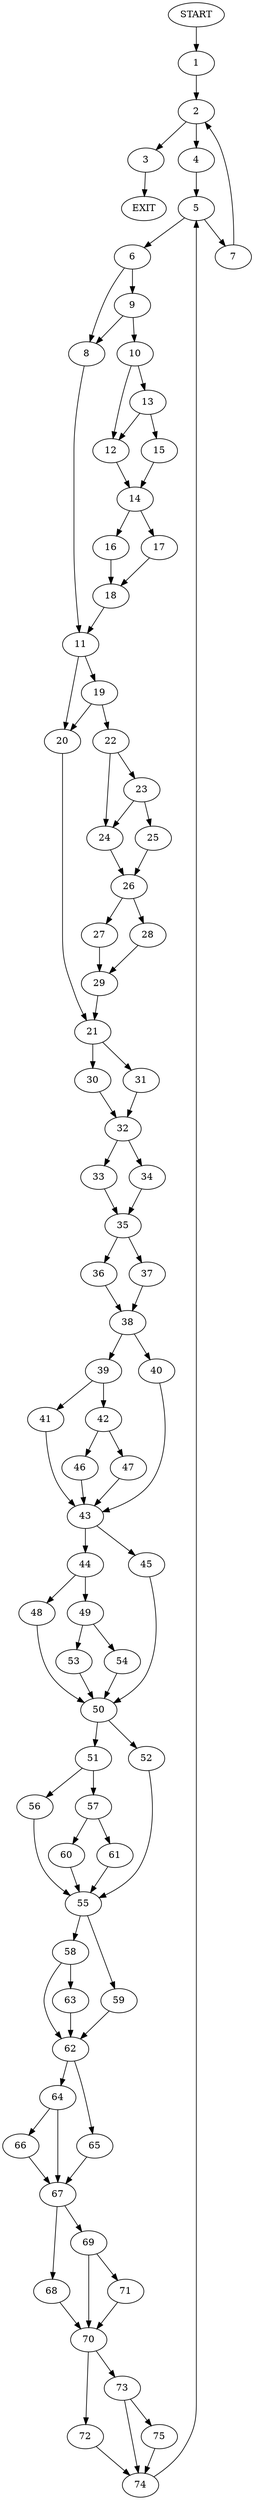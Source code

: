 digraph {
0 [label="START"]
76 [label="EXIT"]
0 -> 1
1 -> 2
2 -> 3
2 -> 4
4 -> 5
3 -> 76
5 -> 6
5 -> 7
7 -> 2
6 -> 8
6 -> 9
9 -> 8
9 -> 10
8 -> 11
10 -> 12
10 -> 13
12 -> 14
13 -> 12
13 -> 15
15 -> 14
14 -> 16
14 -> 17
17 -> 18
16 -> 18
18 -> 11
11 -> 19
11 -> 20
20 -> 21
19 -> 22
19 -> 20
22 -> 23
22 -> 24
23 -> 25
23 -> 24
24 -> 26
25 -> 26
26 -> 27
26 -> 28
28 -> 29
27 -> 29
29 -> 21
21 -> 30
21 -> 31
30 -> 32
31 -> 32
32 -> 33
32 -> 34
34 -> 35
33 -> 35
35 -> 36
35 -> 37
36 -> 38
37 -> 38
38 -> 39
38 -> 40
39 -> 41
39 -> 42
40 -> 43
43 -> 44
43 -> 45
41 -> 43
42 -> 46
42 -> 47
46 -> 43
47 -> 43
44 -> 48
44 -> 49
45 -> 50
50 -> 51
50 -> 52
48 -> 50
49 -> 53
49 -> 54
54 -> 50
53 -> 50
52 -> 55
51 -> 56
51 -> 57
55 -> 58
55 -> 59
56 -> 55
57 -> 60
57 -> 61
60 -> 55
61 -> 55
59 -> 62
58 -> 63
58 -> 62
62 -> 64
62 -> 65
63 -> 62
64 -> 66
64 -> 67
65 -> 67
67 -> 68
67 -> 69
66 -> 67
68 -> 70
69 -> 70
69 -> 71
70 -> 72
70 -> 73
71 -> 70
73 -> 74
73 -> 75
72 -> 74
74 -> 5
75 -> 74
}
